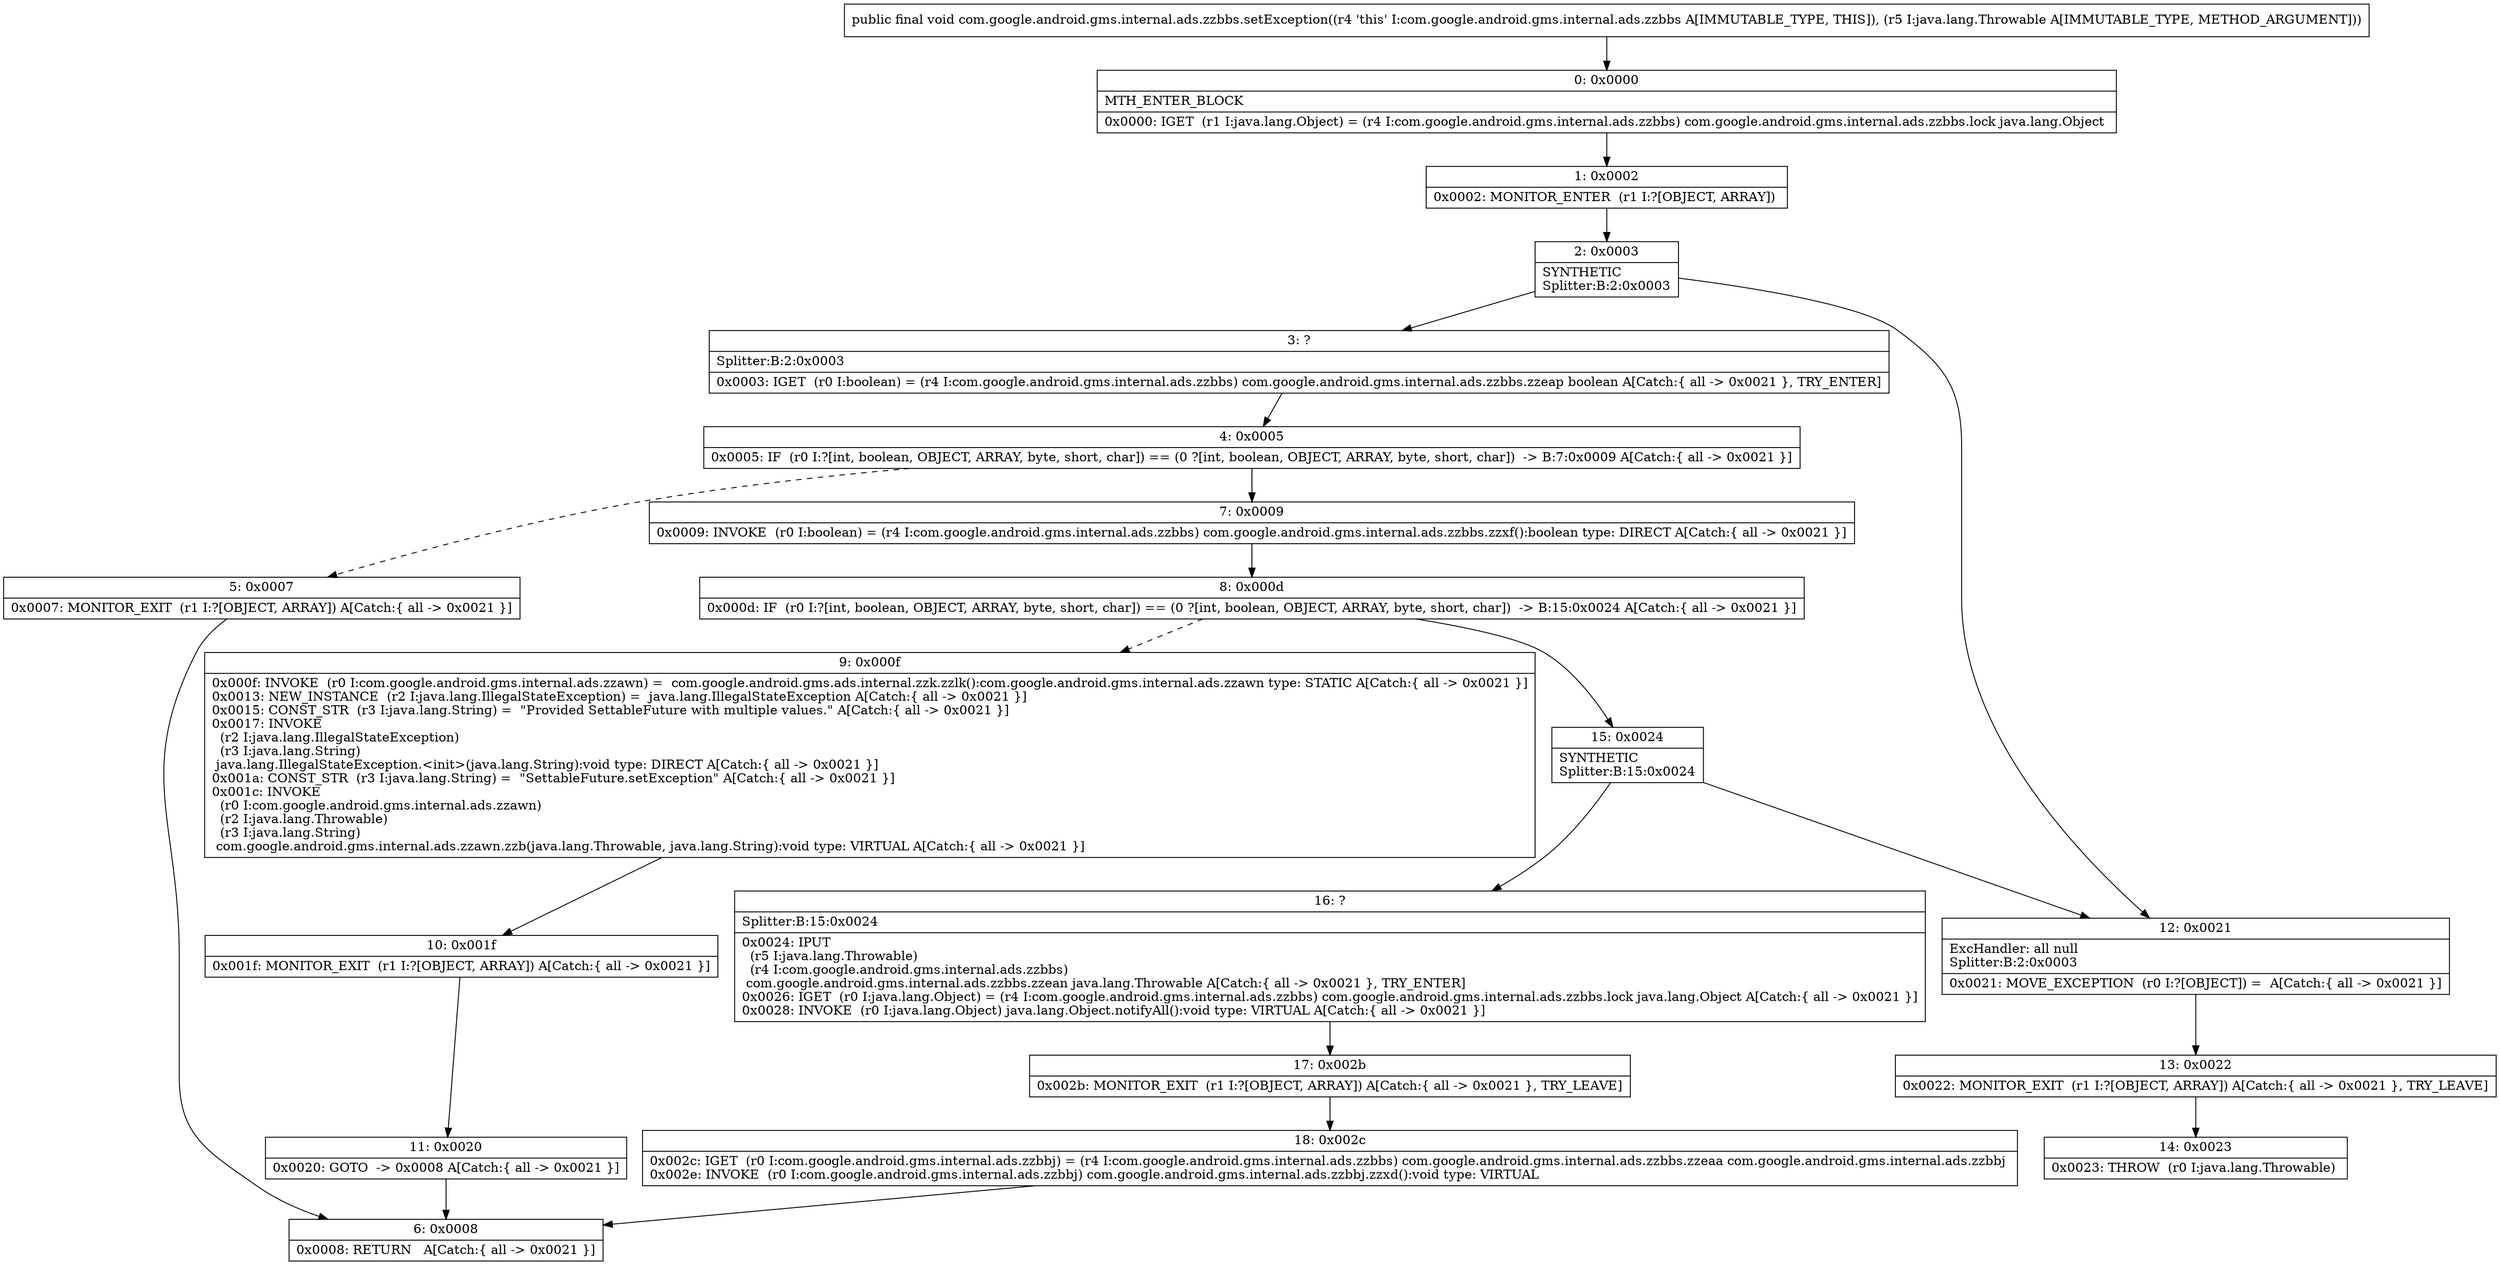 digraph "CFG forcom.google.android.gms.internal.ads.zzbbs.setException(Ljava\/lang\/Throwable;)V" {
Node_0 [shape=record,label="{0\:\ 0x0000|MTH_ENTER_BLOCK\l|0x0000: IGET  (r1 I:java.lang.Object) = (r4 I:com.google.android.gms.internal.ads.zzbbs) com.google.android.gms.internal.ads.zzbbs.lock java.lang.Object \l}"];
Node_1 [shape=record,label="{1\:\ 0x0002|0x0002: MONITOR_ENTER  (r1 I:?[OBJECT, ARRAY]) \l}"];
Node_2 [shape=record,label="{2\:\ 0x0003|SYNTHETIC\lSplitter:B:2:0x0003\l}"];
Node_3 [shape=record,label="{3\:\ ?|Splitter:B:2:0x0003\l|0x0003: IGET  (r0 I:boolean) = (r4 I:com.google.android.gms.internal.ads.zzbbs) com.google.android.gms.internal.ads.zzbbs.zzeap boolean A[Catch:\{ all \-\> 0x0021 \}, TRY_ENTER]\l}"];
Node_4 [shape=record,label="{4\:\ 0x0005|0x0005: IF  (r0 I:?[int, boolean, OBJECT, ARRAY, byte, short, char]) == (0 ?[int, boolean, OBJECT, ARRAY, byte, short, char])  \-\> B:7:0x0009 A[Catch:\{ all \-\> 0x0021 \}]\l}"];
Node_5 [shape=record,label="{5\:\ 0x0007|0x0007: MONITOR_EXIT  (r1 I:?[OBJECT, ARRAY]) A[Catch:\{ all \-\> 0x0021 \}]\l}"];
Node_6 [shape=record,label="{6\:\ 0x0008|0x0008: RETURN   A[Catch:\{ all \-\> 0x0021 \}]\l}"];
Node_7 [shape=record,label="{7\:\ 0x0009|0x0009: INVOKE  (r0 I:boolean) = (r4 I:com.google.android.gms.internal.ads.zzbbs) com.google.android.gms.internal.ads.zzbbs.zzxf():boolean type: DIRECT A[Catch:\{ all \-\> 0x0021 \}]\l}"];
Node_8 [shape=record,label="{8\:\ 0x000d|0x000d: IF  (r0 I:?[int, boolean, OBJECT, ARRAY, byte, short, char]) == (0 ?[int, boolean, OBJECT, ARRAY, byte, short, char])  \-\> B:15:0x0024 A[Catch:\{ all \-\> 0x0021 \}]\l}"];
Node_9 [shape=record,label="{9\:\ 0x000f|0x000f: INVOKE  (r0 I:com.google.android.gms.internal.ads.zzawn) =  com.google.android.gms.ads.internal.zzk.zzlk():com.google.android.gms.internal.ads.zzawn type: STATIC A[Catch:\{ all \-\> 0x0021 \}]\l0x0013: NEW_INSTANCE  (r2 I:java.lang.IllegalStateException) =  java.lang.IllegalStateException A[Catch:\{ all \-\> 0x0021 \}]\l0x0015: CONST_STR  (r3 I:java.lang.String) =  \"Provided SettableFuture with multiple values.\" A[Catch:\{ all \-\> 0x0021 \}]\l0x0017: INVOKE  \l  (r2 I:java.lang.IllegalStateException)\l  (r3 I:java.lang.String)\l java.lang.IllegalStateException.\<init\>(java.lang.String):void type: DIRECT A[Catch:\{ all \-\> 0x0021 \}]\l0x001a: CONST_STR  (r3 I:java.lang.String) =  \"SettableFuture.setException\" A[Catch:\{ all \-\> 0x0021 \}]\l0x001c: INVOKE  \l  (r0 I:com.google.android.gms.internal.ads.zzawn)\l  (r2 I:java.lang.Throwable)\l  (r3 I:java.lang.String)\l com.google.android.gms.internal.ads.zzawn.zzb(java.lang.Throwable, java.lang.String):void type: VIRTUAL A[Catch:\{ all \-\> 0x0021 \}]\l}"];
Node_10 [shape=record,label="{10\:\ 0x001f|0x001f: MONITOR_EXIT  (r1 I:?[OBJECT, ARRAY]) A[Catch:\{ all \-\> 0x0021 \}]\l}"];
Node_11 [shape=record,label="{11\:\ 0x0020|0x0020: GOTO  \-\> 0x0008 A[Catch:\{ all \-\> 0x0021 \}]\l}"];
Node_12 [shape=record,label="{12\:\ 0x0021|ExcHandler: all null\lSplitter:B:2:0x0003\l|0x0021: MOVE_EXCEPTION  (r0 I:?[OBJECT]) =  A[Catch:\{ all \-\> 0x0021 \}]\l}"];
Node_13 [shape=record,label="{13\:\ 0x0022|0x0022: MONITOR_EXIT  (r1 I:?[OBJECT, ARRAY]) A[Catch:\{ all \-\> 0x0021 \}, TRY_LEAVE]\l}"];
Node_14 [shape=record,label="{14\:\ 0x0023|0x0023: THROW  (r0 I:java.lang.Throwable) \l}"];
Node_15 [shape=record,label="{15\:\ 0x0024|SYNTHETIC\lSplitter:B:15:0x0024\l}"];
Node_16 [shape=record,label="{16\:\ ?|Splitter:B:15:0x0024\l|0x0024: IPUT  \l  (r5 I:java.lang.Throwable)\l  (r4 I:com.google.android.gms.internal.ads.zzbbs)\l com.google.android.gms.internal.ads.zzbbs.zzean java.lang.Throwable A[Catch:\{ all \-\> 0x0021 \}, TRY_ENTER]\l0x0026: IGET  (r0 I:java.lang.Object) = (r4 I:com.google.android.gms.internal.ads.zzbbs) com.google.android.gms.internal.ads.zzbbs.lock java.lang.Object A[Catch:\{ all \-\> 0x0021 \}]\l0x0028: INVOKE  (r0 I:java.lang.Object) java.lang.Object.notifyAll():void type: VIRTUAL A[Catch:\{ all \-\> 0x0021 \}]\l}"];
Node_17 [shape=record,label="{17\:\ 0x002b|0x002b: MONITOR_EXIT  (r1 I:?[OBJECT, ARRAY]) A[Catch:\{ all \-\> 0x0021 \}, TRY_LEAVE]\l}"];
Node_18 [shape=record,label="{18\:\ 0x002c|0x002c: IGET  (r0 I:com.google.android.gms.internal.ads.zzbbj) = (r4 I:com.google.android.gms.internal.ads.zzbbs) com.google.android.gms.internal.ads.zzbbs.zzeaa com.google.android.gms.internal.ads.zzbbj \l0x002e: INVOKE  (r0 I:com.google.android.gms.internal.ads.zzbbj) com.google.android.gms.internal.ads.zzbbj.zzxd():void type: VIRTUAL \l}"];
MethodNode[shape=record,label="{public final void com.google.android.gms.internal.ads.zzbbs.setException((r4 'this' I:com.google.android.gms.internal.ads.zzbbs A[IMMUTABLE_TYPE, THIS]), (r5 I:java.lang.Throwable A[IMMUTABLE_TYPE, METHOD_ARGUMENT])) }"];
MethodNode -> Node_0;
Node_0 -> Node_1;
Node_1 -> Node_2;
Node_2 -> Node_3;
Node_2 -> Node_12;
Node_3 -> Node_4;
Node_4 -> Node_5[style=dashed];
Node_4 -> Node_7;
Node_5 -> Node_6;
Node_7 -> Node_8;
Node_8 -> Node_9[style=dashed];
Node_8 -> Node_15;
Node_9 -> Node_10;
Node_10 -> Node_11;
Node_11 -> Node_6;
Node_12 -> Node_13;
Node_13 -> Node_14;
Node_15 -> Node_16;
Node_15 -> Node_12;
Node_16 -> Node_17;
Node_17 -> Node_18;
Node_18 -> Node_6;
}

